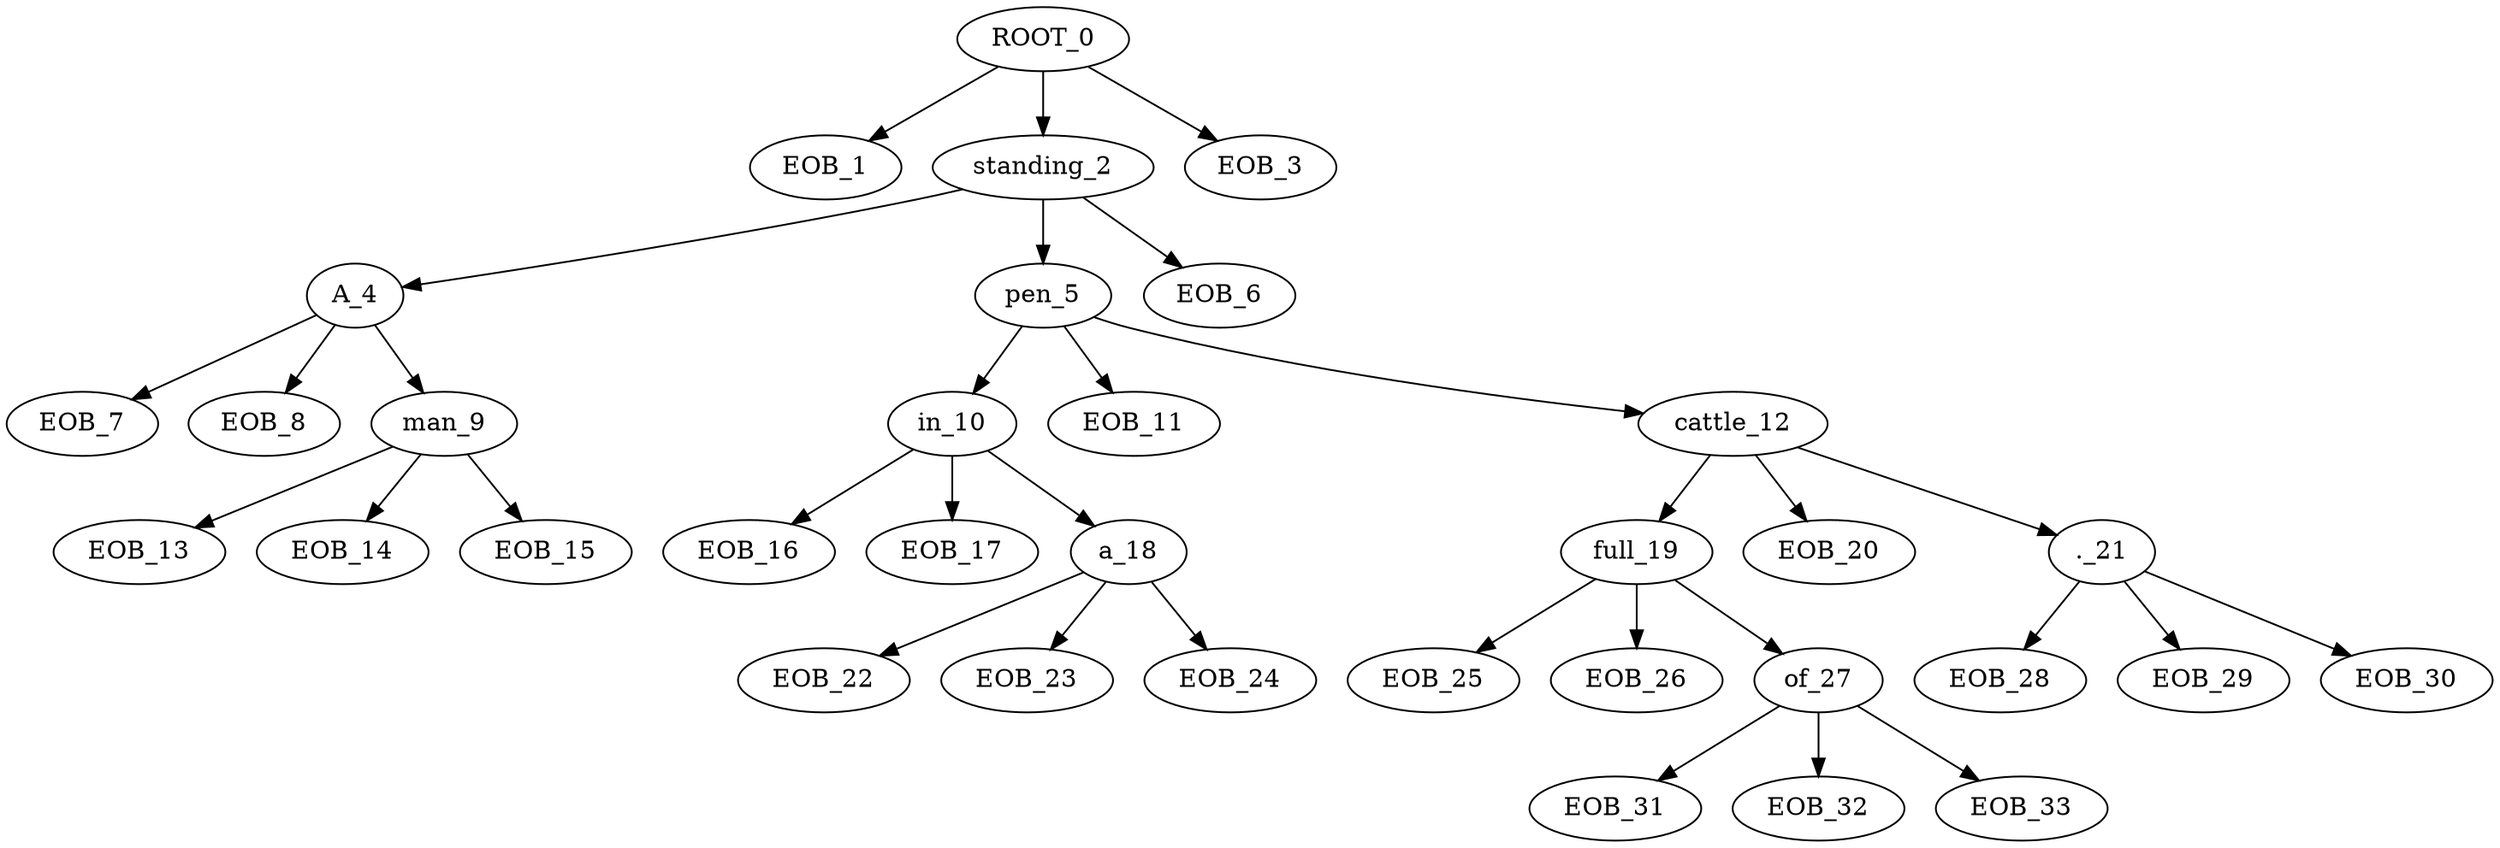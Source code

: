 strict digraph  {
	ROOT_0 -> EOB_1;
	ROOT_0 -> standing_2;
	ROOT_0 -> EOB_3;
	standing_2 -> A_4;
	standing_2 -> pen_5;
	standing_2 -> EOB_6;
	A_4 -> EOB_7;
	A_4 -> EOB_8;
	A_4 -> man_9;
	pen_5 -> in_10;
	pen_5 -> EOB_11;
	pen_5 -> cattle_12;
	man_9 -> EOB_13;
	man_9 -> EOB_14;
	man_9 -> EOB_15;
	in_10 -> EOB_16;
	in_10 -> EOB_17;
	in_10 -> a_18;
	cattle_12 -> full_19;
	cattle_12 -> EOB_20;
	cattle_12 -> "._21";
	a_18 -> EOB_22;
	a_18 -> EOB_23;
	a_18 -> EOB_24;
	full_19 -> EOB_25;
	full_19 -> EOB_26;
	full_19 -> of_27;
	"._21" -> EOB_28;
	"._21" -> EOB_29;
	"._21" -> EOB_30;
	of_27 -> EOB_31;
	of_27 -> EOB_32;
	of_27 -> EOB_33;
}
